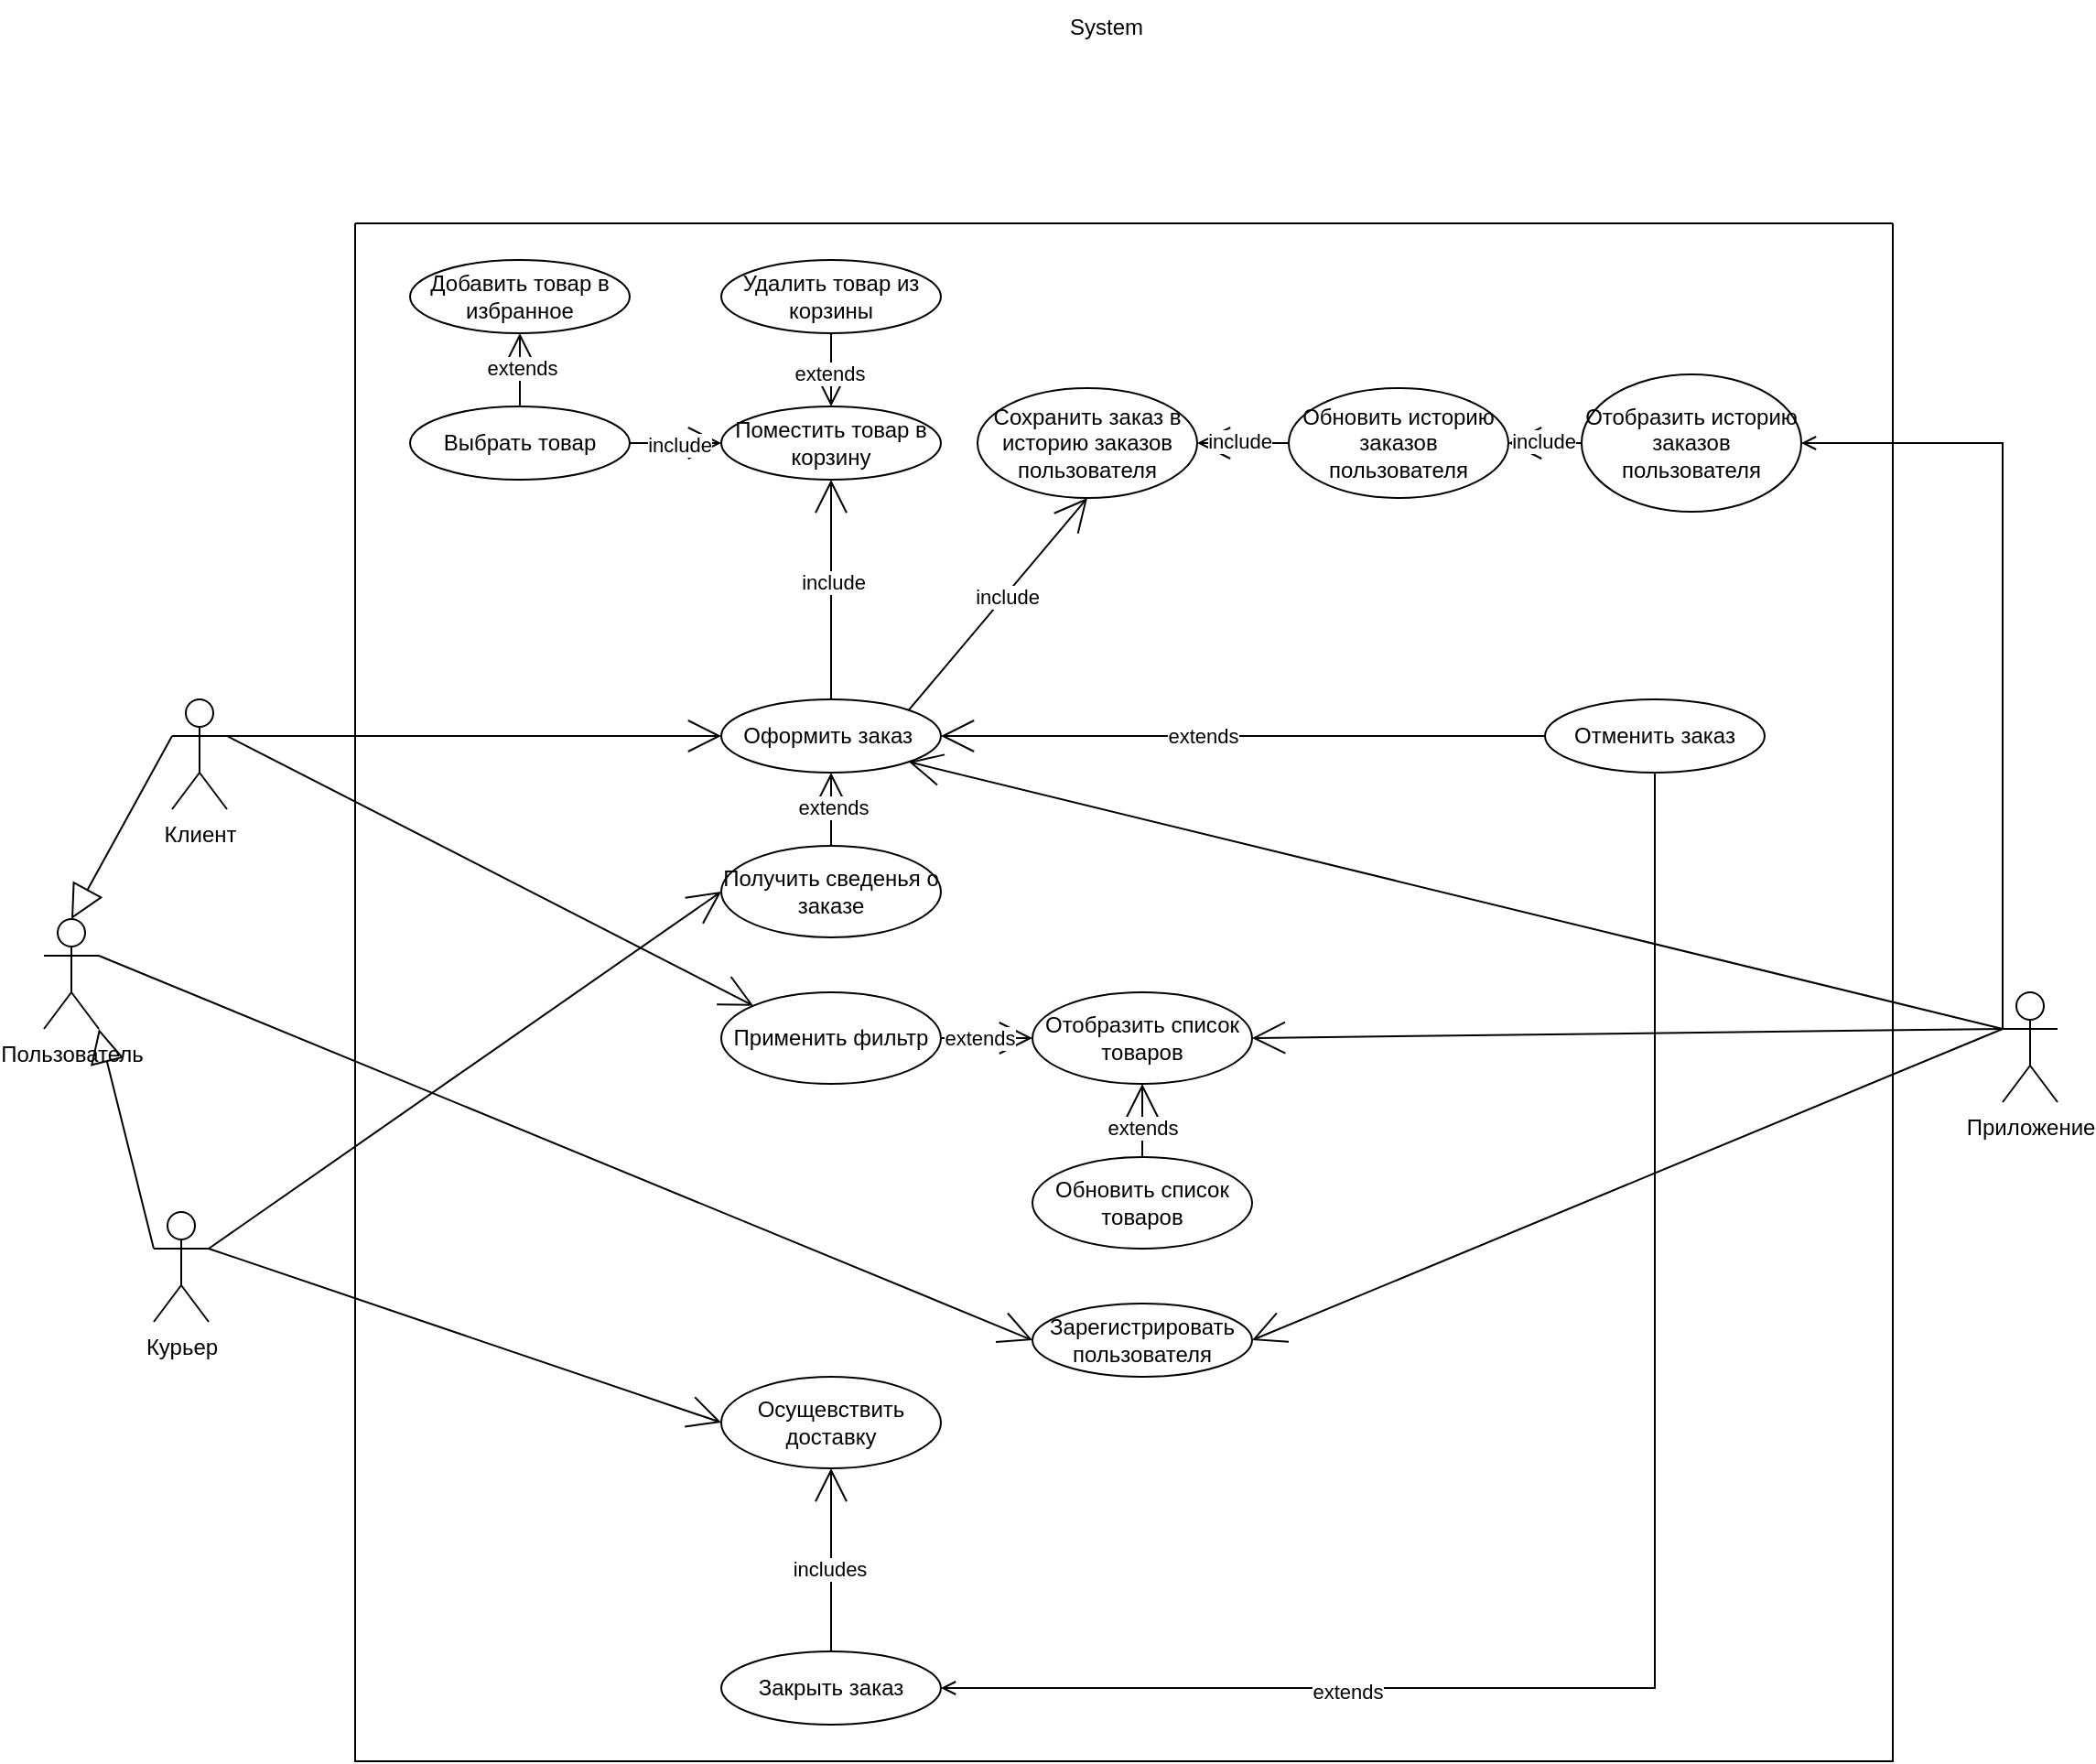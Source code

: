 <mxfile version="21.8.2" type="github">
  <diagram name="Страница — 1" id="IcskS1x6L9GqO2Q_vGER">
    <mxGraphModel dx="2876" dy="2252" grid="1" gridSize="10" guides="1" tooltips="1" connect="1" arrows="1" fold="1" page="1" pageScale="1" pageWidth="827" pageHeight="1169" math="0" shadow="0">
      <root>
        <mxCell id="0" />
        <mxCell id="1" parent="0" />
        <mxCell id="DIUMw2C9mKSduQeqxSrr-1" value="Пользователь" style="shape=umlActor;verticalLabelPosition=bottom;verticalAlign=top;html=1;" vertex="1" parent="1">
          <mxGeometry x="-330" y="240" width="30" height="60" as="geometry" />
        </mxCell>
        <mxCell id="DIUMw2C9mKSduQeqxSrr-2" value="Клиент" style="shape=umlActor;verticalLabelPosition=bottom;verticalAlign=top;html=1;" vertex="1" parent="1">
          <mxGeometry x="-260" y="120" width="30" height="60" as="geometry" />
        </mxCell>
        <mxCell id="DIUMw2C9mKSduQeqxSrr-5" value="Курьер" style="shape=umlActor;verticalLabelPosition=bottom;verticalAlign=top;html=1;" vertex="1" parent="1">
          <mxGeometry x="-270" y="400" width="30" height="60" as="geometry" />
        </mxCell>
        <mxCell id="DIUMw2C9mKSduQeqxSrr-69" style="edgeStyle=orthogonalEdgeStyle;rounded=0;orthogonalLoop=1;jettySize=auto;html=1;exitX=0;exitY=0.333;exitDx=0;exitDy=0;exitPerimeter=0;endArrow=open;endFill=0;entryX=1;entryY=0.5;entryDx=0;entryDy=0;" edge="1" parent="1" source="DIUMw2C9mKSduQeqxSrr-6" target="DIUMw2C9mKSduQeqxSrr-67">
          <mxGeometry relative="1" as="geometry">
            <mxPoint x="470" y="-20" as="targetPoint" />
            <Array as="points">
              <mxPoint x="740" y="-20" />
            </Array>
          </mxGeometry>
        </mxCell>
        <mxCell id="DIUMw2C9mKSduQeqxSrr-6" value="Приложение" style="shape=umlActor;verticalLabelPosition=bottom;verticalAlign=top;html=1;" vertex="1" parent="1">
          <mxGeometry x="740" y="280" width="30" height="60" as="geometry" />
        </mxCell>
        <mxCell id="DIUMw2C9mKSduQeqxSrr-7" value="Поместить товар в корзину" style="ellipse;whiteSpace=wrap;html=1;" vertex="1" parent="1">
          <mxGeometry x="40" y="-40" width="120" height="40" as="geometry" />
        </mxCell>
        <mxCell id="DIUMw2C9mKSduQeqxSrr-8" value="Выбрать товар" style="ellipse;whiteSpace=wrap;html=1;" vertex="1" parent="1">
          <mxGeometry x="-130" y="-40" width="120" height="40" as="geometry" />
        </mxCell>
        <mxCell id="DIUMw2C9mKSduQeqxSrr-9" value="Оформить заказ&amp;nbsp;" style="ellipse;whiteSpace=wrap;html=1;" vertex="1" parent="1">
          <mxGeometry x="40" y="120" width="120" height="40" as="geometry" />
        </mxCell>
        <mxCell id="DIUMw2C9mKSduQeqxSrr-11" value="" style="endArrow=open;endSize=16;endFill=0;html=1;rounded=0;exitX=1;exitY=0.333;exitDx=0;exitDy=0;exitPerimeter=0;entryX=0;entryY=0.5;entryDx=0;entryDy=0;" edge="1" parent="1" source="DIUMw2C9mKSduQeqxSrr-2" target="DIUMw2C9mKSduQeqxSrr-9">
          <mxGeometry width="160" relative="1" as="geometry">
            <mxPoint x="70" y="260" as="sourcePoint" />
            <mxPoint x="360" y="140" as="targetPoint" />
          </mxGeometry>
        </mxCell>
        <mxCell id="DIUMw2C9mKSduQeqxSrr-12" value="" style="endArrow=open;endSize=16;endFill=0;html=1;rounded=0;exitX=1;exitY=0.5;exitDx=0;exitDy=0;entryX=0;entryY=0.5;entryDx=0;entryDy=0;" edge="1" parent="1" source="DIUMw2C9mKSduQeqxSrr-8" target="DIUMw2C9mKSduQeqxSrr-7">
          <mxGeometry width="160" relative="1" as="geometry">
            <mxPoint x="250" y="230" as="sourcePoint" />
            <mxPoint x="30" y="-30" as="targetPoint" />
          </mxGeometry>
        </mxCell>
        <mxCell id="DIUMw2C9mKSduQeqxSrr-13" value="include" style="edgeLabel;html=1;align=center;verticalAlign=middle;resizable=0;points=[];" vertex="1" connectable="0" parent="DIUMw2C9mKSduQeqxSrr-12">
          <mxGeometry x="0.075" y="-1" relative="1" as="geometry">
            <mxPoint as="offset" />
          </mxGeometry>
        </mxCell>
        <mxCell id="DIUMw2C9mKSduQeqxSrr-14" value="" style="endArrow=open;endSize=16;endFill=0;html=1;rounded=0;entryX=0.5;entryY=1;entryDx=0;entryDy=0;exitX=0.5;exitY=0;exitDx=0;exitDy=0;" edge="1" parent="1" source="DIUMw2C9mKSduQeqxSrr-9" target="DIUMw2C9mKSduQeqxSrr-7">
          <mxGeometry width="160" relative="1" as="geometry">
            <mxPoint x="230" y="130" as="sourcePoint" />
            <mxPoint x="230" y="10" as="targetPoint" />
          </mxGeometry>
        </mxCell>
        <mxCell id="DIUMw2C9mKSduQeqxSrr-15" value="include" style="edgeLabel;html=1;align=center;verticalAlign=middle;resizable=0;points=[];" vertex="1" connectable="0" parent="DIUMw2C9mKSduQeqxSrr-14">
          <mxGeometry x="0.075" y="-1" relative="1" as="geometry">
            <mxPoint as="offset" />
          </mxGeometry>
        </mxCell>
        <mxCell id="DIUMw2C9mKSduQeqxSrr-17" value="Удалить товар из корзины" style="ellipse;whiteSpace=wrap;html=1;" vertex="1" parent="1">
          <mxGeometry x="40" y="-120" width="120" height="40" as="geometry" />
        </mxCell>
        <mxCell id="DIUMw2C9mKSduQeqxSrr-18" value="" style="endArrow=open;endSize=16;endFill=0;html=1;rounded=0;entryX=0.5;entryY=0;entryDx=0;entryDy=0;exitX=0.5;exitY=1;exitDx=0;exitDy=0;" edge="1" parent="1" source="DIUMw2C9mKSduQeqxSrr-17" target="DIUMw2C9mKSduQeqxSrr-7">
          <mxGeometry width="160" relative="1" as="geometry">
            <mxPoint x="220" y="-50" as="sourcePoint" />
            <mxPoint x="210" y="181" as="targetPoint" />
          </mxGeometry>
        </mxCell>
        <mxCell id="DIUMw2C9mKSduQeqxSrr-19" value="extends" style="edgeLabel;html=1;align=center;verticalAlign=middle;resizable=0;points=[];" vertex="1" connectable="0" parent="DIUMw2C9mKSduQeqxSrr-18">
          <mxGeometry x="0.075" y="-1" relative="1" as="geometry">
            <mxPoint as="offset" />
          </mxGeometry>
        </mxCell>
        <mxCell id="DIUMw2C9mKSduQeqxSrr-21" value="Применить фильтр" style="ellipse;whiteSpace=wrap;html=1;" vertex="1" parent="1">
          <mxGeometry x="40" y="280" width="120" height="50" as="geometry" />
        </mxCell>
        <mxCell id="DIUMw2C9mKSduQeqxSrr-22" value="Сохранить заказ в историю заказов&lt;br&gt;пользователя" style="ellipse;whiteSpace=wrap;html=1;" vertex="1" parent="1">
          <mxGeometry x="180" y="-50" width="120" height="60" as="geometry" />
        </mxCell>
        <mxCell id="DIUMw2C9mKSduQeqxSrr-23" value="" style="endArrow=open;endSize=16;endFill=0;html=1;rounded=0;entryX=0.5;entryY=1;entryDx=0;entryDy=0;exitX=1;exitY=0;exitDx=0;exitDy=0;" edge="1" parent="1" source="DIUMw2C9mKSduQeqxSrr-9" target="DIUMw2C9mKSduQeqxSrr-22">
          <mxGeometry width="160" relative="1" as="geometry">
            <mxPoint x="420" y="120" as="sourcePoint" />
            <mxPoint x="419.66" y="60" as="targetPoint" />
          </mxGeometry>
        </mxCell>
        <mxCell id="DIUMw2C9mKSduQeqxSrr-24" value="include" style="edgeLabel;html=1;align=center;verticalAlign=middle;resizable=0;points=[];" vertex="1" connectable="0" parent="DIUMw2C9mKSduQeqxSrr-23">
          <mxGeometry x="0.075" y="-1" relative="1" as="geometry">
            <mxPoint as="offset" />
          </mxGeometry>
        </mxCell>
        <mxCell id="DIUMw2C9mKSduQeqxSrr-25" value="Добавить товар в избранное" style="ellipse;whiteSpace=wrap;html=1;" vertex="1" parent="1">
          <mxGeometry x="-130" y="-120" width="120" height="40" as="geometry" />
        </mxCell>
        <mxCell id="DIUMw2C9mKSduQeqxSrr-26" value="" style="endArrow=open;endSize=16;endFill=0;html=1;rounded=0;entryX=0.5;entryY=1;entryDx=0;entryDy=0;exitX=0.5;exitY=0;exitDx=0;exitDy=0;" edge="1" parent="1" source="DIUMw2C9mKSduQeqxSrr-8" target="DIUMw2C9mKSduQeqxSrr-25">
          <mxGeometry width="160" relative="1" as="geometry">
            <mxPoint x="370" y="150" as="sourcePoint" />
            <mxPoint x="290" y="150" as="targetPoint" />
          </mxGeometry>
        </mxCell>
        <mxCell id="DIUMw2C9mKSduQeqxSrr-27" value="extends" style="edgeLabel;html=1;align=center;verticalAlign=middle;resizable=0;points=[];" vertex="1" connectable="0" parent="DIUMw2C9mKSduQeqxSrr-26">
          <mxGeometry x="0.075" y="-1" relative="1" as="geometry">
            <mxPoint as="offset" />
          </mxGeometry>
        </mxCell>
        <mxCell id="DIUMw2C9mKSduQeqxSrr-28" value="Отобразить список товаров" style="ellipse;whiteSpace=wrap;html=1;" vertex="1" parent="1">
          <mxGeometry x="210" y="280" width="120" height="50" as="geometry" />
        </mxCell>
        <mxCell id="DIUMw2C9mKSduQeqxSrr-29" value="Обновить список товаров" style="ellipse;whiteSpace=wrap;html=1;" vertex="1" parent="1">
          <mxGeometry x="210" y="370" width="120" height="50" as="geometry" />
        </mxCell>
        <mxCell id="DIUMw2C9mKSduQeqxSrr-30" value="" style="endArrow=open;endSize=16;endFill=0;html=1;rounded=0;entryX=1;entryY=0.5;entryDx=0;entryDy=0;exitX=0;exitY=0.333;exitDx=0;exitDy=0;exitPerimeter=0;" edge="1" parent="1" source="DIUMw2C9mKSduQeqxSrr-6" target="DIUMw2C9mKSduQeqxSrr-28">
          <mxGeometry width="160" relative="1" as="geometry">
            <mxPoint x="530" y="215" as="sourcePoint" />
            <mxPoint x="770" y="215" as="targetPoint" />
          </mxGeometry>
        </mxCell>
        <mxCell id="DIUMw2C9mKSduQeqxSrr-31" value="" style="endArrow=open;endSize=16;endFill=0;html=1;rounded=0;entryX=0;entryY=0.5;entryDx=0;entryDy=0;exitX=1;exitY=0.5;exitDx=0;exitDy=0;" edge="1" parent="1" source="DIUMw2C9mKSduQeqxSrr-21" target="DIUMw2C9mKSduQeqxSrr-28">
          <mxGeometry width="160" relative="1" as="geometry">
            <mxPoint x="645" y="320" as="sourcePoint" />
            <mxPoint x="490" y="250" as="targetPoint" />
          </mxGeometry>
        </mxCell>
        <mxCell id="DIUMw2C9mKSduQeqxSrr-34" value="extends" style="edgeLabel;html=1;align=center;verticalAlign=middle;resizable=0;points=[];" vertex="1" connectable="0" parent="DIUMw2C9mKSduQeqxSrr-31">
          <mxGeometry x="-0.178" relative="1" as="geometry">
            <mxPoint as="offset" />
          </mxGeometry>
        </mxCell>
        <mxCell id="DIUMw2C9mKSduQeqxSrr-32" value="" style="endArrow=open;endSize=16;endFill=0;html=1;rounded=0;entryX=0;entryY=0;entryDx=0;entryDy=0;exitX=1;exitY=0.333;exitDx=0;exitDy=0;exitPerimeter=0;" edge="1" parent="1" source="DIUMw2C9mKSduQeqxSrr-2" target="DIUMw2C9mKSduQeqxSrr-21">
          <mxGeometry width="160" relative="1" as="geometry">
            <mxPoint x="430" y="320" as="sourcePoint" />
            <mxPoint x="430" y="275" as="targetPoint" />
          </mxGeometry>
        </mxCell>
        <mxCell id="DIUMw2C9mKSduQeqxSrr-36" value="" style="endArrow=open;endSize=16;endFill=0;html=1;rounded=0;entryX=0.5;entryY=1;entryDx=0;entryDy=0;exitX=0.5;exitY=0;exitDx=0;exitDy=0;" edge="1" parent="1" source="DIUMw2C9mKSduQeqxSrr-38" target="DIUMw2C9mKSduQeqxSrr-9">
          <mxGeometry width="160" relative="1" as="geometry">
            <mxPoint x="530" y="60" as="sourcePoint" />
            <mxPoint x="420" y="160" as="targetPoint" />
          </mxGeometry>
        </mxCell>
        <mxCell id="DIUMw2C9mKSduQeqxSrr-37" value="extends" style="edgeLabel;html=1;align=center;verticalAlign=middle;resizable=0;points=[];" vertex="1" connectable="0" parent="DIUMw2C9mKSduQeqxSrr-36">
          <mxGeometry x="0.075" y="-1" relative="1" as="geometry">
            <mxPoint as="offset" />
          </mxGeometry>
        </mxCell>
        <mxCell id="DIUMw2C9mKSduQeqxSrr-38" value="Получить сведенья о заказе" style="ellipse;whiteSpace=wrap;html=1;" vertex="1" parent="1">
          <mxGeometry x="40" y="200" width="120" height="50" as="geometry" />
        </mxCell>
        <mxCell id="DIUMw2C9mKSduQeqxSrr-39" value="" style="endArrow=open;endSize=16;endFill=0;html=1;rounded=0;exitX=0;exitY=0.333;exitDx=0;exitDy=0;exitPerimeter=0;entryX=1;entryY=1;entryDx=0;entryDy=0;" edge="1" parent="1" source="DIUMw2C9mKSduQeqxSrr-6" target="DIUMw2C9mKSduQeqxSrr-9">
          <mxGeometry width="160" relative="1" as="geometry">
            <mxPoint x="630" y="280" as="sourcePoint" />
            <mxPoint x="480" y="200" as="targetPoint" />
          </mxGeometry>
        </mxCell>
        <mxCell id="DIUMw2C9mKSduQeqxSrr-40" value="" style="endArrow=open;endSize=16;endFill=0;html=1;rounded=0;entryX=0.5;entryY=1;entryDx=0;entryDy=0;exitX=0.5;exitY=0;exitDx=0;exitDy=0;" edge="1" parent="1" source="DIUMw2C9mKSduQeqxSrr-29" target="DIUMw2C9mKSduQeqxSrr-28">
          <mxGeometry width="160" relative="1" as="geometry">
            <mxPoint x="430" y="360" as="sourcePoint" />
            <mxPoint x="430" y="300" as="targetPoint" />
          </mxGeometry>
        </mxCell>
        <mxCell id="DIUMw2C9mKSduQeqxSrr-41" value="extends" style="edgeLabel;html=1;align=center;verticalAlign=middle;resizable=0;points=[];" vertex="1" connectable="0" parent="DIUMw2C9mKSduQeqxSrr-40">
          <mxGeometry x="-0.178" relative="1" as="geometry">
            <mxPoint as="offset" />
          </mxGeometry>
        </mxCell>
        <mxCell id="DIUMw2C9mKSduQeqxSrr-43" value="Зарегистрировать пользователя" style="ellipse;whiteSpace=wrap;html=1;" vertex="1" parent="1">
          <mxGeometry x="210" y="450" width="120" height="40" as="geometry" />
        </mxCell>
        <mxCell id="DIUMw2C9mKSduQeqxSrr-44" value="" style="endArrow=open;endSize=16;endFill=0;html=1;rounded=0;entryX=0;entryY=0.5;entryDx=0;entryDy=0;exitX=1;exitY=0.333;exitDx=0;exitDy=0;exitPerimeter=0;" edge="1" parent="1" source="DIUMw2C9mKSduQeqxSrr-1" target="DIUMw2C9mKSduQeqxSrr-43">
          <mxGeometry width="160" relative="1" as="geometry">
            <mxPoint x="-70" y="150" as="sourcePoint" />
            <mxPoint x="148" y="367" as="targetPoint" />
          </mxGeometry>
        </mxCell>
        <mxCell id="DIUMw2C9mKSduQeqxSrr-45" value="" style="endArrow=open;endSize=16;endFill=0;html=1;rounded=0;entryX=1;entryY=0.5;entryDx=0;entryDy=0;exitX=0;exitY=0.333;exitDx=0;exitDy=0;exitPerimeter=0;" edge="1" parent="1" source="DIUMw2C9mKSduQeqxSrr-6" target="DIUMw2C9mKSduQeqxSrr-43">
          <mxGeometry width="160" relative="1" as="geometry">
            <mxPoint x="280" y="310" as="sourcePoint" />
            <mxPoint x="210" y="270" as="targetPoint" />
          </mxGeometry>
        </mxCell>
        <mxCell id="DIUMw2C9mKSduQeqxSrr-47" value="" style="endArrow=block;endSize=16;endFill=0;html=1;rounded=0;entryX=0.5;entryY=0;entryDx=0;entryDy=0;exitX=0;exitY=0.333;exitDx=0;exitDy=0;exitPerimeter=0;entryPerimeter=0;" edge="1" parent="1" source="DIUMw2C9mKSduQeqxSrr-2" target="DIUMw2C9mKSduQeqxSrr-1">
          <mxGeometry width="160" relative="1" as="geometry">
            <mxPoint x="-220" y="150" as="sourcePoint" />
            <mxPoint x="20" y="150" as="targetPoint" />
          </mxGeometry>
        </mxCell>
        <mxCell id="DIUMw2C9mKSduQeqxSrr-48" value="" style="endArrow=block;endSize=16;endFill=0;html=1;rounded=0;entryX=1;entryY=1;entryDx=0;entryDy=0;exitX=0;exitY=0.333;exitDx=0;exitDy=0;exitPerimeter=0;entryPerimeter=0;" edge="1" parent="1" source="DIUMw2C9mKSduQeqxSrr-5" target="DIUMw2C9mKSduQeqxSrr-1">
          <mxGeometry width="160" relative="1" as="geometry">
            <mxPoint x="-250" y="150" as="sourcePoint" />
            <mxPoint x="-305" y="250" as="targetPoint" />
          </mxGeometry>
        </mxCell>
        <mxCell id="DIUMw2C9mKSduQeqxSrr-49" value="" style="endArrow=open;endSize=16;endFill=0;html=1;rounded=0;exitX=1;exitY=0.333;exitDx=0;exitDy=0;exitPerimeter=0;entryX=0;entryY=0.5;entryDx=0;entryDy=0;" edge="1" parent="1" source="DIUMw2C9mKSduQeqxSrr-5" target="DIUMw2C9mKSduQeqxSrr-38">
          <mxGeometry width="160" relative="1" as="geometry">
            <mxPoint x="630" y="280" as="sourcePoint" />
            <mxPoint x="430" y="170" as="targetPoint" />
          </mxGeometry>
        </mxCell>
        <mxCell id="DIUMw2C9mKSduQeqxSrr-51" value="Осущевствить доставку" style="ellipse;whiteSpace=wrap;html=1;" vertex="1" parent="1">
          <mxGeometry x="40" y="490" width="120" height="50" as="geometry" />
        </mxCell>
        <mxCell id="DIUMw2C9mKSduQeqxSrr-52" value="Закрыть заказ" style="ellipse;whiteSpace=wrap;html=1;" vertex="1" parent="1">
          <mxGeometry x="40" y="640" width="120" height="40" as="geometry" />
        </mxCell>
        <mxCell id="DIUMw2C9mKSduQeqxSrr-54" value="" style="endArrow=open;endSize=16;endFill=0;html=1;rounded=0;entryX=0;entryY=0.5;entryDx=0;entryDy=0;exitX=1;exitY=0.333;exitDx=0;exitDy=0;exitPerimeter=0;" edge="1" parent="1" source="DIUMw2C9mKSduQeqxSrr-5" target="DIUMw2C9mKSduQeqxSrr-51">
          <mxGeometry width="160" relative="1" as="geometry">
            <mxPoint x="-90" y="420" as="sourcePoint" />
            <mxPoint x="-30" y="515" as="targetPoint" />
          </mxGeometry>
        </mxCell>
        <mxCell id="DIUMw2C9mKSduQeqxSrr-63" style="edgeStyle=orthogonalEdgeStyle;rounded=0;orthogonalLoop=1;jettySize=auto;html=1;exitX=0.5;exitY=1;exitDx=0;exitDy=0;entryX=1;entryY=0.5;entryDx=0;entryDy=0;endArrow=open;endFill=0;" edge="1" parent="1" source="DIUMw2C9mKSduQeqxSrr-55" target="DIUMw2C9mKSduQeqxSrr-52">
          <mxGeometry relative="1" as="geometry" />
        </mxCell>
        <mxCell id="DIUMw2C9mKSduQeqxSrr-64" value="extends" style="edgeLabel;html=1;align=center;verticalAlign=middle;resizable=0;points=[];" vertex="1" connectable="0" parent="DIUMw2C9mKSduQeqxSrr-63">
          <mxGeometry x="0.501" y="2" relative="1" as="geometry">
            <mxPoint as="offset" />
          </mxGeometry>
        </mxCell>
        <mxCell id="DIUMw2C9mKSduQeqxSrr-55" value="Отменить заказ" style="ellipse;whiteSpace=wrap;html=1;" vertex="1" parent="1">
          <mxGeometry x="490" y="120" width="120" height="40" as="geometry" />
        </mxCell>
        <mxCell id="DIUMw2C9mKSduQeqxSrr-58" value="" style="endArrow=open;endSize=16;endFill=0;html=1;rounded=0;exitX=0;exitY=0.5;exitDx=0;exitDy=0;entryX=1;entryY=0.5;entryDx=0;entryDy=0;" edge="1" parent="1" source="DIUMw2C9mKSduQeqxSrr-55" target="DIUMw2C9mKSduQeqxSrr-9">
          <mxGeometry width="160" relative="1" as="geometry">
            <mxPoint x="630" y="310" as="sourcePoint" />
            <mxPoint x="430" y="170" as="targetPoint" />
          </mxGeometry>
        </mxCell>
        <mxCell id="DIUMw2C9mKSduQeqxSrr-59" value="extends" style="edgeLabel;html=1;align=center;verticalAlign=middle;resizable=0;points=[];" vertex="1" connectable="0" parent="DIUMw2C9mKSduQeqxSrr-58">
          <mxGeometry x="0.332" y="2" relative="1" as="geometry">
            <mxPoint x="33" y="-2" as="offset" />
          </mxGeometry>
        </mxCell>
        <mxCell id="DIUMw2C9mKSduQeqxSrr-65" value="" style="endArrow=open;endSize=16;endFill=0;html=1;rounded=0;entryX=0.5;entryY=1;entryDx=0;entryDy=0;exitX=0.5;exitY=0;exitDx=0;exitDy=0;" edge="1" parent="1" source="DIUMw2C9mKSduQeqxSrr-52" target="DIUMw2C9mKSduQeqxSrr-51">
          <mxGeometry width="160" relative="1" as="geometry">
            <mxPoint x="-1" y="570" as="sourcePoint" />
            <mxPoint x="-1" y="670" as="targetPoint" />
          </mxGeometry>
        </mxCell>
        <mxCell id="DIUMw2C9mKSduQeqxSrr-66" value="includes" style="edgeLabel;html=1;align=center;verticalAlign=middle;resizable=0;points=[];" vertex="1" connectable="0" parent="DIUMw2C9mKSduQeqxSrr-65">
          <mxGeometry x="-0.1" y="1" relative="1" as="geometry">
            <mxPoint as="offset" />
          </mxGeometry>
        </mxCell>
        <mxCell id="DIUMw2C9mKSduQeqxSrr-67" value="Отобразить историю заказов пользователя" style="ellipse;whiteSpace=wrap;html=1;" vertex="1" parent="1">
          <mxGeometry x="510" y="-57.5" width="120" height="75" as="geometry" />
        </mxCell>
        <mxCell id="DIUMw2C9mKSduQeqxSrr-70" value="Обновить историю заказов пользователя" style="ellipse;whiteSpace=wrap;html=1;" vertex="1" parent="1">
          <mxGeometry x="350" y="-50" width="120" height="60" as="geometry" />
        </mxCell>
        <mxCell id="DIUMw2C9mKSduQeqxSrr-71" value="" style="endArrow=open;endSize=16;endFill=0;html=1;rounded=0;entryX=1;entryY=0.5;entryDx=0;entryDy=0;exitX=0;exitY=0.5;exitDx=0;exitDy=0;" edge="1" parent="1" source="DIUMw2C9mKSduQeqxSrr-70" target="DIUMw2C9mKSduQeqxSrr-22">
          <mxGeometry width="160" relative="1" as="geometry">
            <mxPoint x="260" y="96" as="sourcePoint" />
            <mxPoint x="358" y="-20" as="targetPoint" />
          </mxGeometry>
        </mxCell>
        <mxCell id="DIUMw2C9mKSduQeqxSrr-72" value="include" style="edgeLabel;html=1;align=center;verticalAlign=middle;resizable=0;points=[];" vertex="1" connectable="0" parent="DIUMw2C9mKSduQeqxSrr-71">
          <mxGeometry x="0.075" y="-1" relative="1" as="geometry">
            <mxPoint as="offset" />
          </mxGeometry>
        </mxCell>
        <mxCell id="DIUMw2C9mKSduQeqxSrr-73" value="" style="endArrow=open;endSize=16;endFill=0;html=1;rounded=0;entryX=1;entryY=0.5;entryDx=0;entryDy=0;exitX=0;exitY=0.5;exitDx=0;exitDy=0;" edge="1" parent="1" source="DIUMw2C9mKSduQeqxSrr-67" target="DIUMw2C9mKSduQeqxSrr-70">
          <mxGeometry width="160" relative="1" as="geometry">
            <mxPoint x="378" y="-48" as="sourcePoint" />
            <mxPoint x="342" y="10" as="targetPoint" />
          </mxGeometry>
        </mxCell>
        <mxCell id="DIUMw2C9mKSduQeqxSrr-74" value="include" style="edgeLabel;html=1;align=center;verticalAlign=middle;resizable=0;points=[];" vertex="1" connectable="0" parent="DIUMw2C9mKSduQeqxSrr-73">
          <mxGeometry x="0.075" y="-1" relative="1" as="geometry">
            <mxPoint as="offset" />
          </mxGeometry>
        </mxCell>
        <mxCell id="DIUMw2C9mKSduQeqxSrr-76" value="" style="swimlane;startSize=0;" vertex="1" parent="1">
          <mxGeometry x="-160" y="-140" width="840" height="840" as="geometry" />
        </mxCell>
        <mxCell id="DIUMw2C9mKSduQeqxSrr-77" value="System" style="text;html=1;align=center;verticalAlign=middle;resizable=0;points=[];autosize=1;strokeColor=none;fillColor=none;" vertex="1" parent="1">
          <mxGeometry x="220" y="-262" width="60" height="30" as="geometry" />
        </mxCell>
      </root>
    </mxGraphModel>
  </diagram>
</mxfile>
